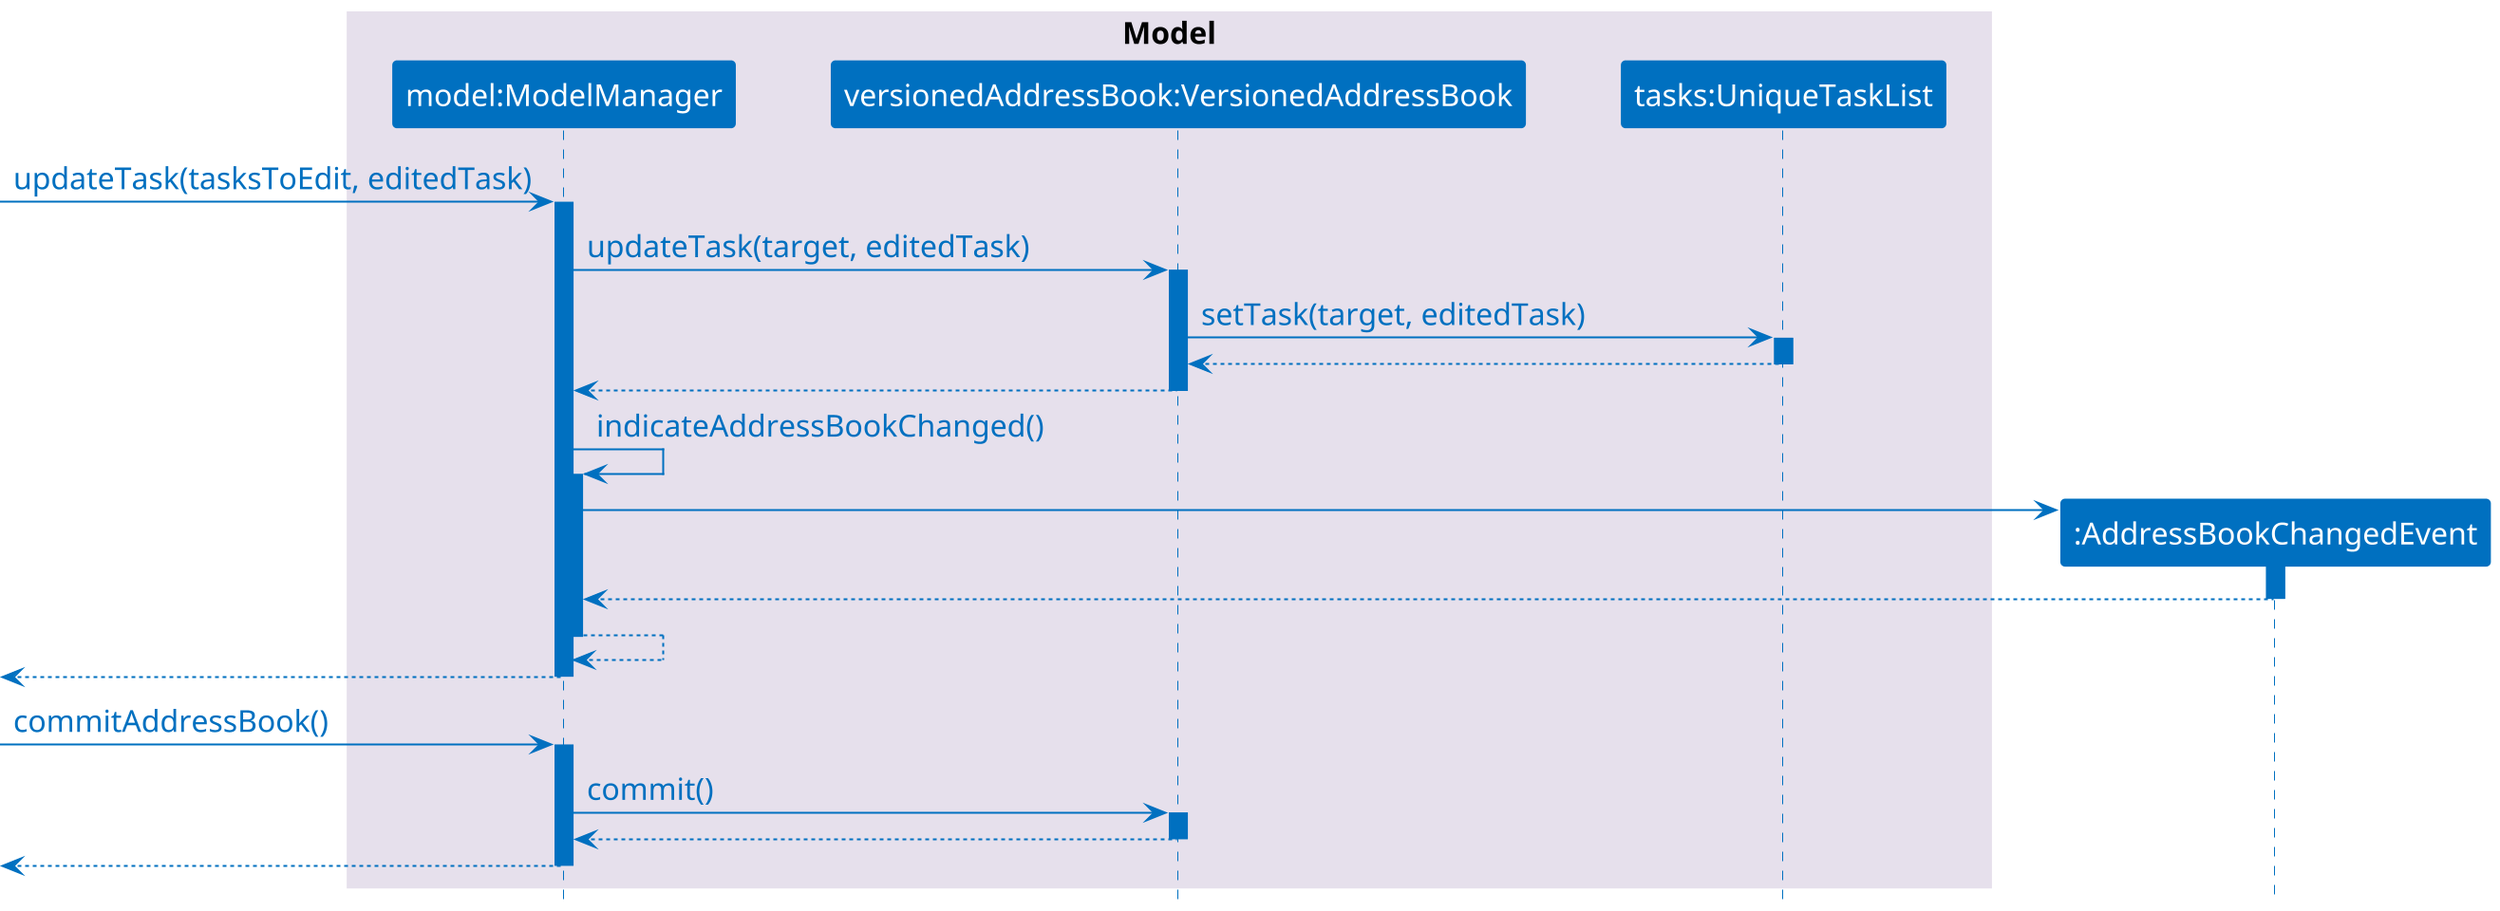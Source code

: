 @startuml
scale 2
skinparam defaultFontName Calibri
skinparam defaultFontSize 16
skinparam BoxPadding 10
skinparam ParticipantPadding 20
skinparam shadowing false
skinparam sequence {
    BoxBorderColor transparent
    BoxFontSize 20
    ParticipantBorderColor #0070C0
    ParticipantBackgroundColor #0070C0
    ParticipantFontColor #FFFFFF
    LifeLineBorderColor #0070C0
    LifeLineBackgroundColor #0070C0
    ArrowColor #0070C0
    ArrowBorderColor #0070C0
    ArrowFontColor #0070C0
}

autoactivate on
hide footbox

box "Model" #E6E0EC
    participant modelManager as "model:ModelManager"
    participant versionedAddressBook as "versionedAddressBook:VersionedAddressBook"
    participant tasks as "tasks:UniqueTaskList"
end box

participant addressBookChangedEvent as ":AddressBookChangedEvent"

[-> modelManager: updateTask(tasksToEdit, editedTask)

modelManager -> versionedAddressBook: updateTask(target, editedTask)

versionedAddressBook -> tasks: setTask(target, editedTask)

tasks --> versionedAddressBook

versionedAddressBook --> modelManager

modelManager -> modelManager: indicateAddressBookChanged()

create addressBookChangedEvent
modelManager -> addressBookChangedEvent
addressBookChangedEvent --> modelManager

modelManager --> modelManager

modelManager -->[



[-> modelManager: commitAddressBook()

modelManager -> versionedAddressBook: commit()

versionedAddressBook --> modelManager

modelManager -->[
@enduml
